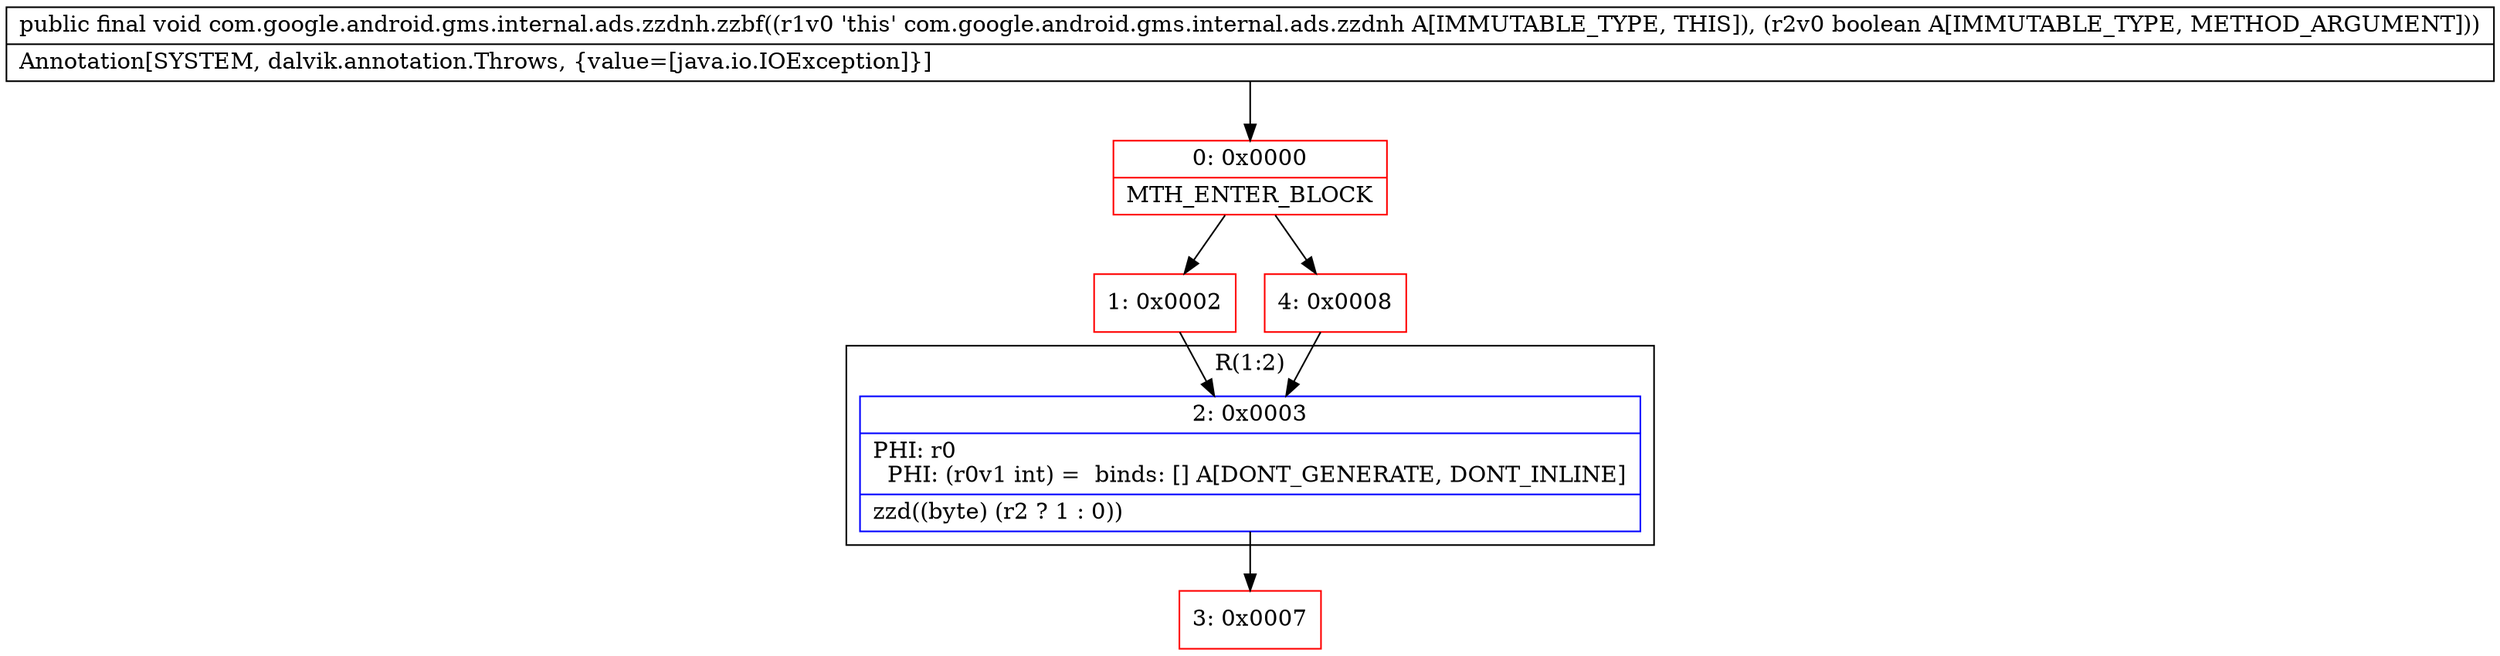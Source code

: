 digraph "CFG forcom.google.android.gms.internal.ads.zzdnh.zzbf(Z)V" {
subgraph cluster_Region_1244805743 {
label = "R(1:2)";
node [shape=record,color=blue];
Node_2 [shape=record,label="{2\:\ 0x0003|PHI: r0 \l  PHI: (r0v1 int) =  binds: [] A[DONT_GENERATE, DONT_INLINE]\l|zzd((byte) (r2 ? 1 : 0))\l}"];
}
Node_0 [shape=record,color=red,label="{0\:\ 0x0000|MTH_ENTER_BLOCK\l}"];
Node_1 [shape=record,color=red,label="{1\:\ 0x0002}"];
Node_3 [shape=record,color=red,label="{3\:\ 0x0007}"];
Node_4 [shape=record,color=red,label="{4\:\ 0x0008}"];
MethodNode[shape=record,label="{public final void com.google.android.gms.internal.ads.zzdnh.zzbf((r1v0 'this' com.google.android.gms.internal.ads.zzdnh A[IMMUTABLE_TYPE, THIS]), (r2v0 boolean A[IMMUTABLE_TYPE, METHOD_ARGUMENT]))  | Annotation[SYSTEM, dalvik.annotation.Throws, \{value=[java.io.IOException]\}]\l}"];
MethodNode -> Node_0;
Node_2 -> Node_3;
Node_0 -> Node_1;
Node_0 -> Node_4;
Node_1 -> Node_2;
Node_4 -> Node_2;
}

